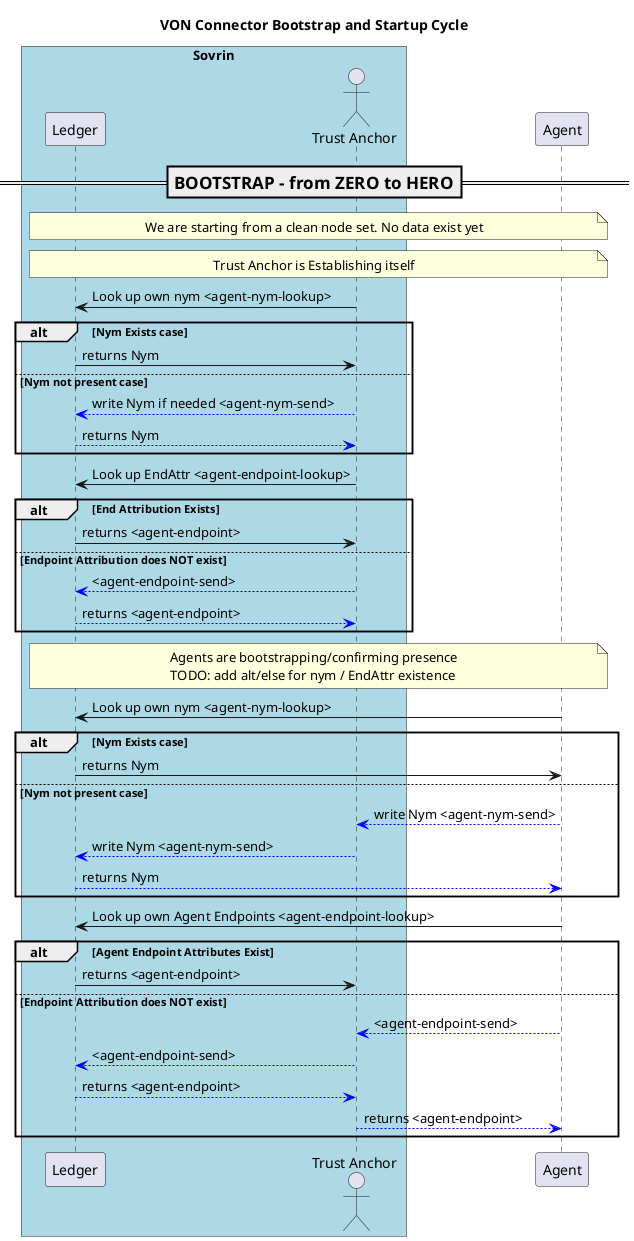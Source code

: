 @startuml
skinparam ParticipantPadding 20
skinparam BoxPadding 20

title VON Connector Bootstrap and Startup Cycle
scale 1.0


box "Sovrin" #LightBlue
  participant "Ledger" as Ledger
  actor "Trust Anchor" as TA
endbox

participant "Agent" as Ag


=== BOOTSTRAP - from ZERO to HERO ==
note over Ledger, Ag
We are starting from a clean node set. No data exist yet
endnote


note over Ledger, Ag
Trust Anchor is Establishing itself
endnote
TA -> Ledger: Look up own nym <agent-nym-lookup>
alt Nym Exists case
  Ledger -> TA: returns Nym
else Nym not present case
  TA --[#blue]> Ledger: write Nym if needed <agent-nym-send>
  Ledger --[#blue]> TA: returns Nym
end

TA -> Ledger: Look up EndAttr <agent-endpoint-lookup>
alt End Attribution Exists
  Ledger -> TA: returns <agent-endpoint>
else Endpoint Attribution does NOT exist
  TA --[#blue]> Ledger: <agent-endpoint-send>
  Ledger --[#blue]> TA: returns <agent-endpoint>
end


note over Ledger, Ag
Agents are bootstrapping/confirming presence
TODO: add alt/else for nym / EndAttr existence
endnote
Ag -> Ledger: Look up own nym <agent-nym-lookup>
alt Nym Exists case
  Ledger -> Ag: returns Nym
else Nym not present case
  Ag --[#blue]> TA: write Nym <agent-nym-send>
  TA --[#blue]> Ledger: write Nym <agent-nym-send>
  Ledger --[#blue]> Ag: returns Nym
end

Ag -> Ledger: Look up own Agent Endpoints <agent-endpoint-lookup>
alt Agent Endpoint Attributes Exist
  Ledger -> TA: returns <agent-endpoint>
else Endpoint Attribution does NOT exist
  Ag --[#blue]> TA: <agent-endpoint-send>
    TA --[#blue]> Ledger: <agent-endpoint-send>
    Ledger --[#blue]> TA: returns <agent-endpoint>
    TA --[#blue]> Ag: returns <agent-endpoint>
end


@enduml